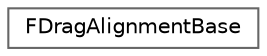 digraph "Graphical Class Hierarchy"
{
 // INTERACTIVE_SVG=YES
 // LATEX_PDF_SIZE
  bgcolor="transparent";
  edge [fontname=Helvetica,fontsize=10,labelfontname=Helvetica,labelfontsize=10];
  node [fontname=Helvetica,fontsize=10,shape=box,height=0.2,width=0.4];
  rankdir="LR";
  Node0 [id="Node000000",label="FDragAlignmentBase",height=0.2,width=0.4,color="grey40", fillcolor="white", style="filled",URL="$dd/d38/classFDragAlignmentBase.html",tooltip="FDragAlignmentBase is a base class for shared functionality of UDragAlignmentMechanic and UDragAlignm..."];
}
